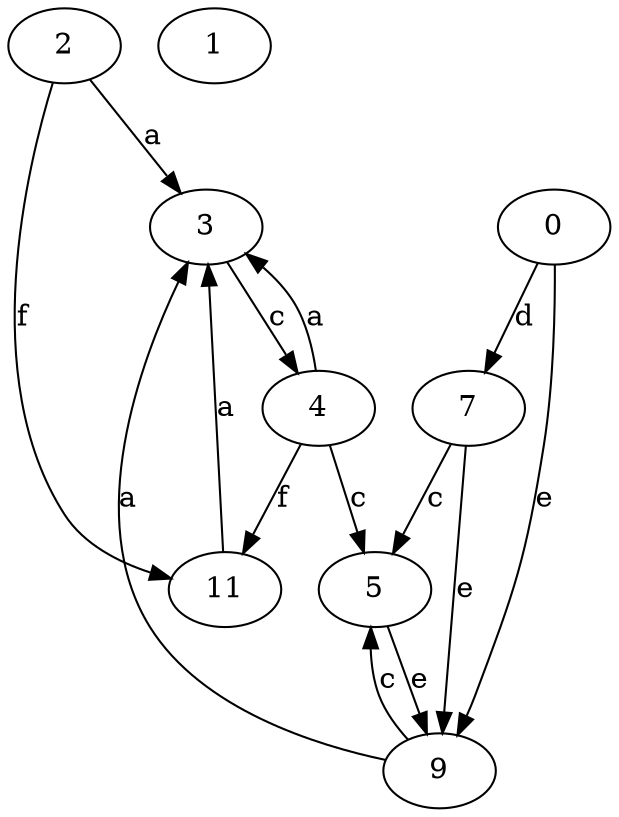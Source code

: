 strict digraph  {
2;
0;
3;
4;
5;
7;
9;
1;
11;
2 -> 3  [label=a];
2 -> 11  [label=f];
0 -> 7  [label=d];
0 -> 9  [label=e];
3 -> 4  [label=c];
4 -> 3  [label=a];
4 -> 5  [label=c];
4 -> 11  [label=f];
5 -> 9  [label=e];
7 -> 5  [label=c];
7 -> 9  [label=e];
9 -> 3  [label=a];
9 -> 5  [label=c];
11 -> 3  [label=a];
}
